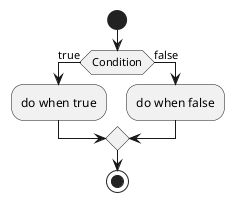 @startuml

start

if (Condition) then (true)
  :do when true;
else (false)
  :do when false;
endif

stop

@enduml